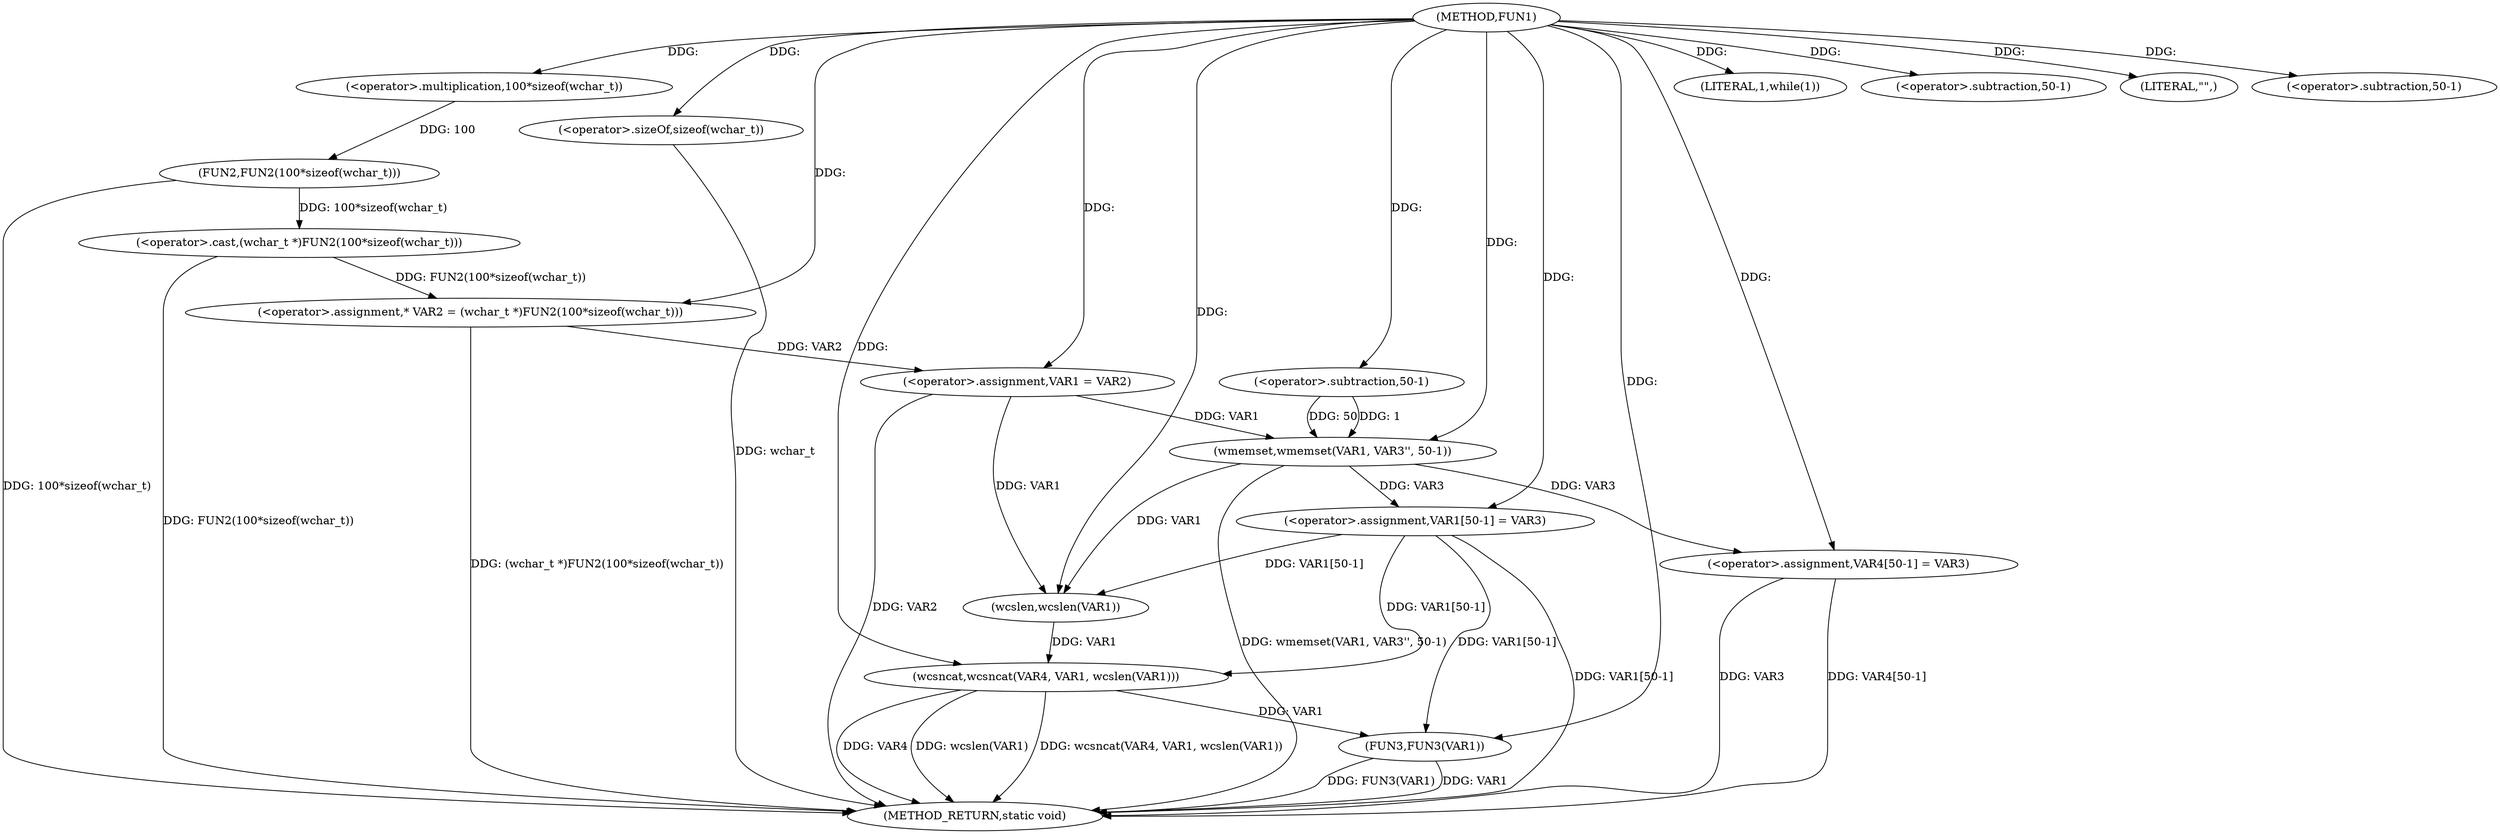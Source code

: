 digraph FUN1 {  
"1000100" [label = "(METHOD,FUN1)" ]
"1000149" [label = "(METHOD_RETURN,static void)" ]
"1000104" [label = "(<operator>.assignment,* VAR2 = (wchar_t *)FUN2(100*sizeof(wchar_t)))" ]
"1000106" [label = "(<operator>.cast,(wchar_t *)FUN2(100*sizeof(wchar_t)))" ]
"1000108" [label = "(FUN2,FUN2(100*sizeof(wchar_t)))" ]
"1000109" [label = "(<operator>.multiplication,100*sizeof(wchar_t))" ]
"1000111" [label = "(<operator>.sizeOf,sizeof(wchar_t))" ]
"1000113" [label = "(<operator>.assignment,VAR1 = VAR2)" ]
"1000117" [label = "(LITERAL,1,while(1))" ]
"1000119" [label = "(wmemset,wmemset(VAR1, VAR3'', 50-1))" ]
"1000122" [label = "(<operator>.subtraction,50-1)" ]
"1000125" [label = "(<operator>.assignment,VAR1[50-1] = VAR3)" ]
"1000128" [label = "(<operator>.subtraction,50-1)" ]
"1000134" [label = "(LITERAL,\"\",)" ]
"1000135" [label = "(wcsncat,wcsncat(VAR4, VAR1, wcslen(VAR1)))" ]
"1000138" [label = "(wcslen,wcslen(VAR1))" ]
"1000140" [label = "(<operator>.assignment,VAR4[50-1] = VAR3)" ]
"1000143" [label = "(<operator>.subtraction,50-1)" ]
"1000147" [label = "(FUN3,FUN3(VAR1))" ]
  "1000125" -> "1000149"  [ label = "DDG: VAR1[50-1]"] 
  "1000106" -> "1000149"  [ label = "DDG: FUN2(100*sizeof(wchar_t))"] 
  "1000140" -> "1000149"  [ label = "DDG: VAR4[50-1]"] 
  "1000113" -> "1000149"  [ label = "DDG: VAR2"] 
  "1000147" -> "1000149"  [ label = "DDG: VAR1"] 
  "1000111" -> "1000149"  [ label = "DDG: wchar_t"] 
  "1000135" -> "1000149"  [ label = "DDG: wcslen(VAR1)"] 
  "1000119" -> "1000149"  [ label = "DDG: wmemset(VAR1, VAR3'', 50-1)"] 
  "1000140" -> "1000149"  [ label = "DDG: VAR3"] 
  "1000135" -> "1000149"  [ label = "DDG: wcsncat(VAR4, VAR1, wcslen(VAR1))"] 
  "1000135" -> "1000149"  [ label = "DDG: VAR4"] 
  "1000147" -> "1000149"  [ label = "DDG: FUN3(VAR1)"] 
  "1000104" -> "1000149"  [ label = "DDG: (wchar_t *)FUN2(100*sizeof(wchar_t))"] 
  "1000108" -> "1000149"  [ label = "DDG: 100*sizeof(wchar_t)"] 
  "1000106" -> "1000104"  [ label = "DDG: FUN2(100*sizeof(wchar_t))"] 
  "1000100" -> "1000104"  [ label = "DDG: "] 
  "1000108" -> "1000106"  [ label = "DDG: 100*sizeof(wchar_t)"] 
  "1000109" -> "1000108"  [ label = "DDG: 100"] 
  "1000100" -> "1000109"  [ label = "DDG: "] 
  "1000100" -> "1000111"  [ label = "DDG: "] 
  "1000104" -> "1000113"  [ label = "DDG: VAR2"] 
  "1000100" -> "1000113"  [ label = "DDG: "] 
  "1000100" -> "1000117"  [ label = "DDG: "] 
  "1000113" -> "1000119"  [ label = "DDG: VAR1"] 
  "1000100" -> "1000119"  [ label = "DDG: "] 
  "1000122" -> "1000119"  [ label = "DDG: 50"] 
  "1000122" -> "1000119"  [ label = "DDG: 1"] 
  "1000100" -> "1000122"  [ label = "DDG: "] 
  "1000119" -> "1000125"  [ label = "DDG: VAR3"] 
  "1000100" -> "1000125"  [ label = "DDG: "] 
  "1000100" -> "1000128"  [ label = "DDG: "] 
  "1000100" -> "1000134"  [ label = "DDG: "] 
  "1000100" -> "1000135"  [ label = "DDG: "] 
  "1000125" -> "1000135"  [ label = "DDG: VAR1[50-1]"] 
  "1000138" -> "1000135"  [ label = "DDG: VAR1"] 
  "1000125" -> "1000138"  [ label = "DDG: VAR1[50-1]"] 
  "1000113" -> "1000138"  [ label = "DDG: VAR1"] 
  "1000119" -> "1000138"  [ label = "DDG: VAR1"] 
  "1000100" -> "1000138"  [ label = "DDG: "] 
  "1000100" -> "1000140"  [ label = "DDG: "] 
  "1000119" -> "1000140"  [ label = "DDG: VAR3"] 
  "1000100" -> "1000143"  [ label = "DDG: "] 
  "1000125" -> "1000147"  [ label = "DDG: VAR1[50-1]"] 
  "1000135" -> "1000147"  [ label = "DDG: VAR1"] 
  "1000100" -> "1000147"  [ label = "DDG: "] 
}
